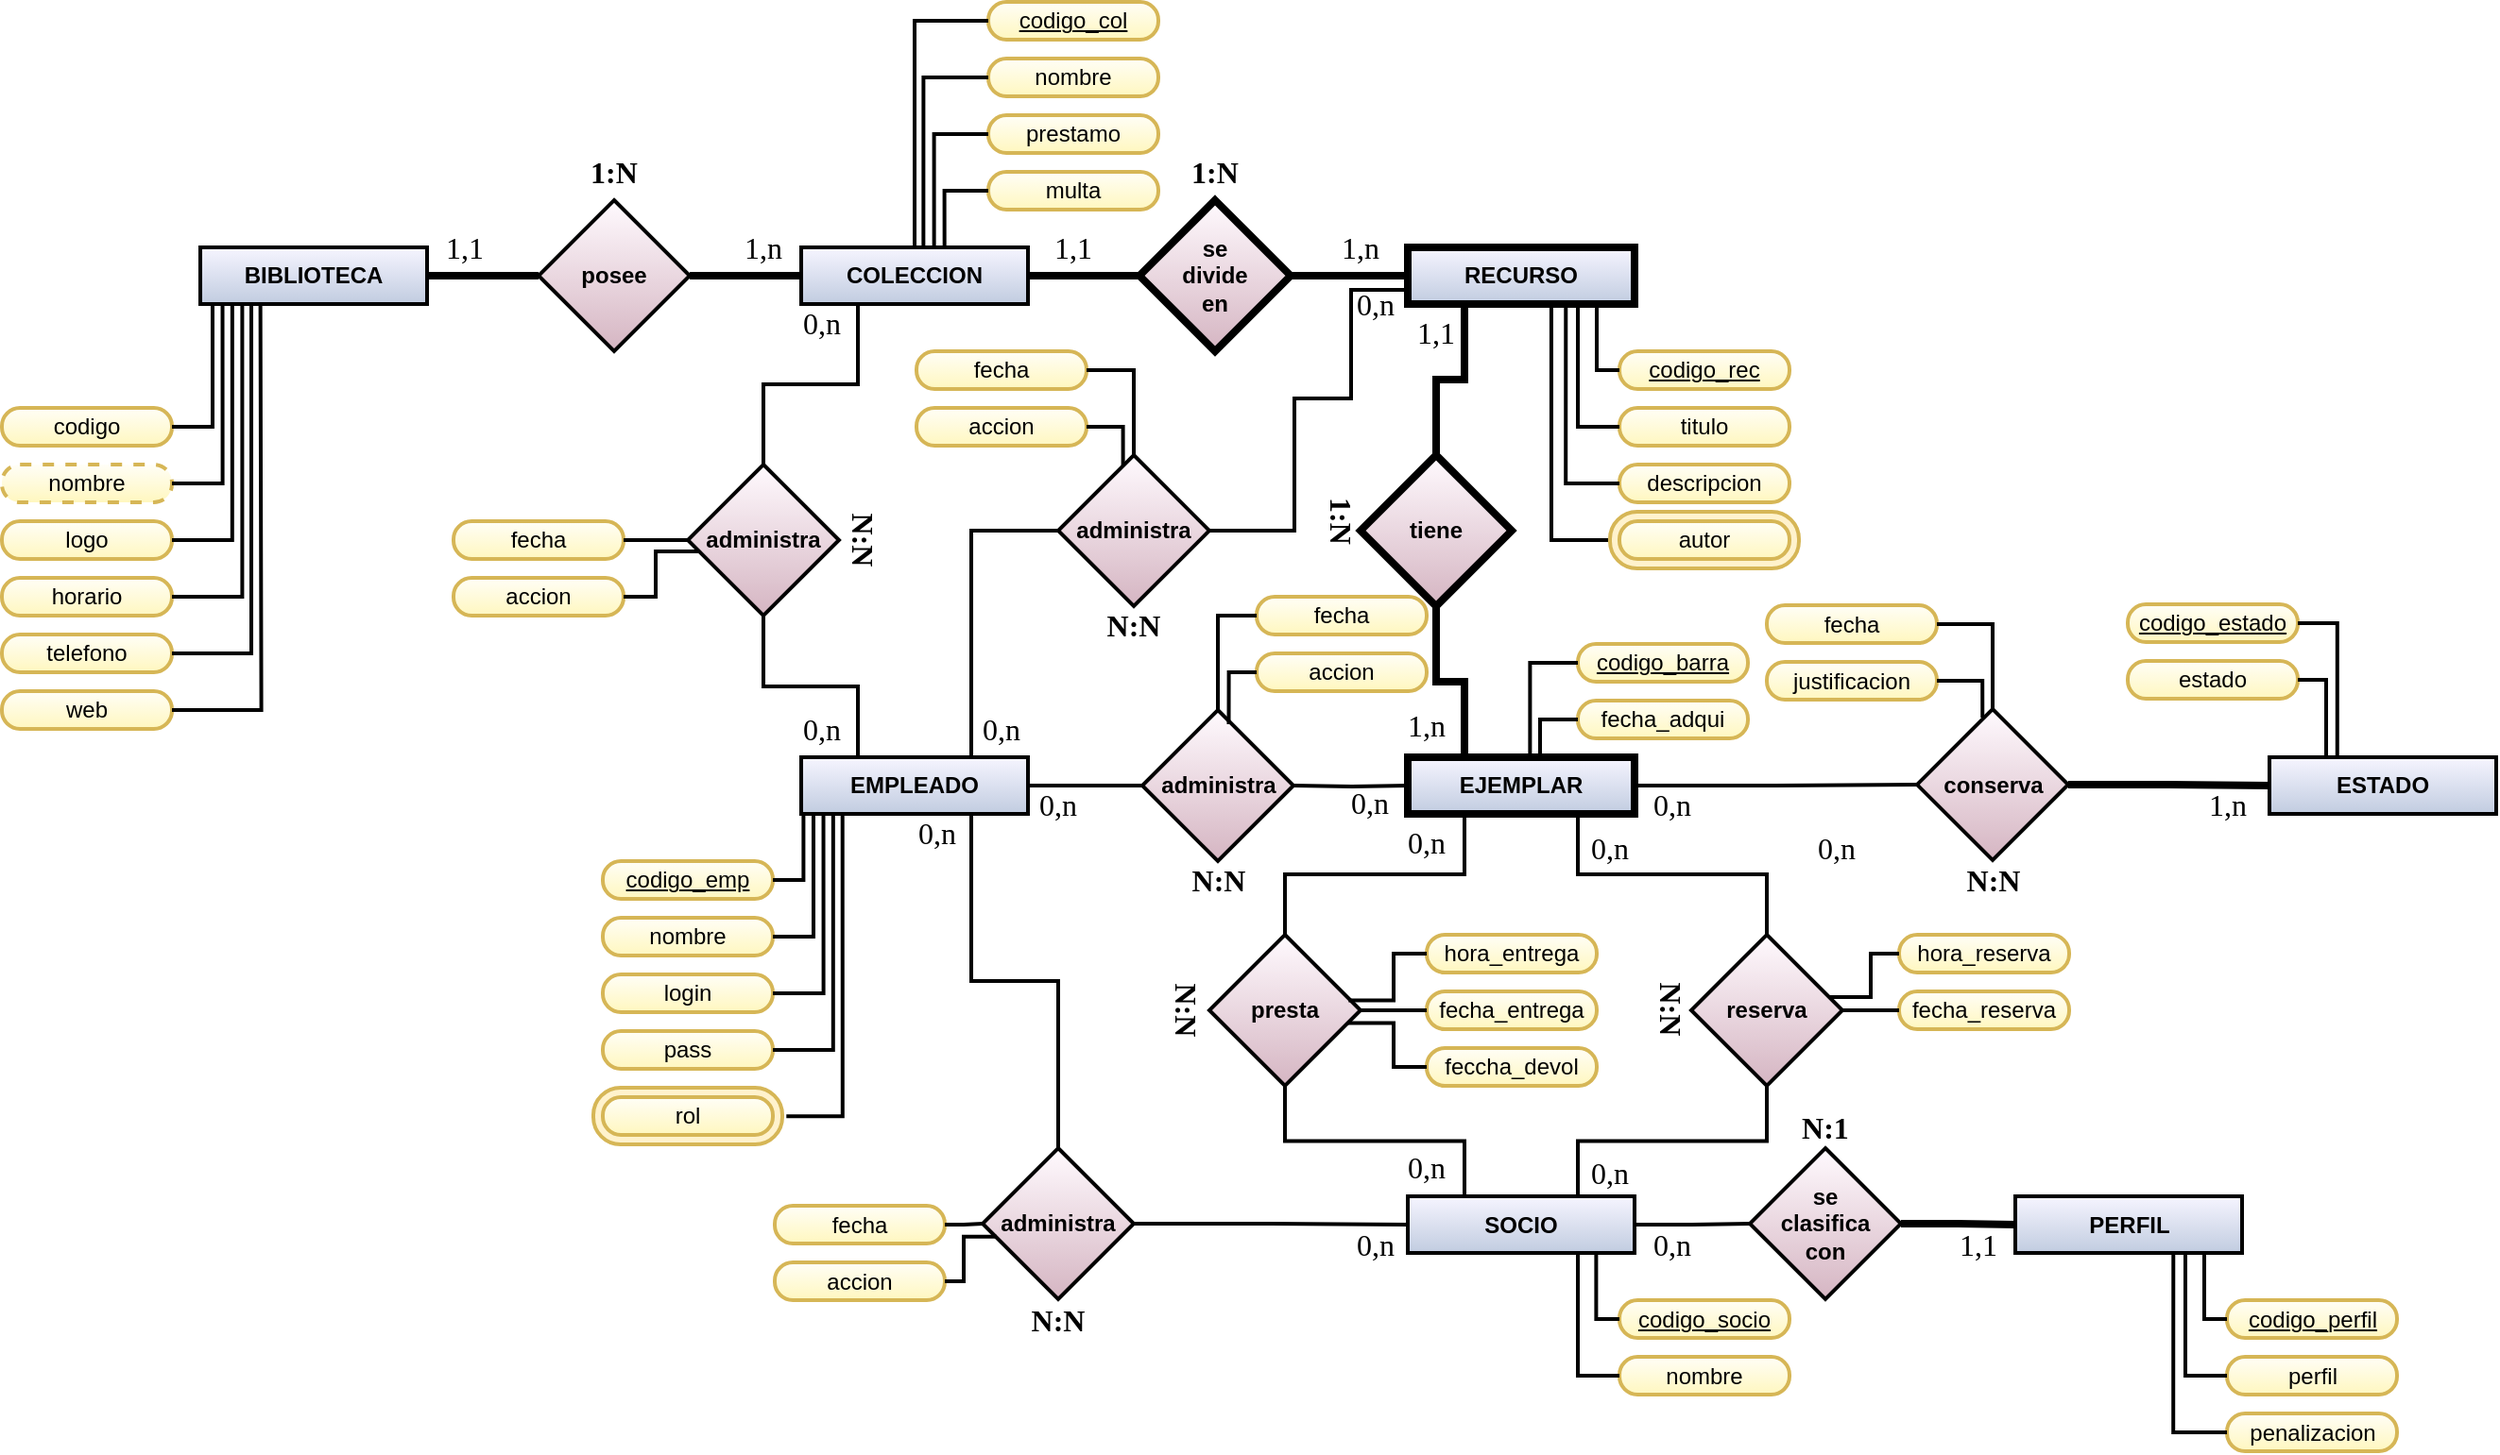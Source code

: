 <mxfile version="10.6.3" type="device"><diagram id="KUA2BTM1-ZRHKpAU4mXj" name="Page-1"><mxGraphModel dx="840" dy="1403" grid="1" gridSize="10" guides="1" tooltips="1" connect="1" arrows="1" fold="1" page="1" pageScale="1" pageWidth="1100" pageHeight="1000" math="0" shadow="0"><root><mxCell id="0"/><mxCell id="1" parent="0"/><mxCell id="0a9B94PjKraWJZhPr94j-12" value="BIBLIOTECA" style="rounded=0;whiteSpace=wrap;html=1;fillColor=#F6F5FF;strokeColor=#000000;strokeWidth=2;fontStyle=1;shadow=0;comic=0;gradientColor=#C1CCE0;" parent="1" vertex="1"><mxGeometry x="181" y="40" width="120" height="30" as="geometry"/></mxCell><mxCell id="0a9B94PjKraWJZhPr94j-15" value="codigo" style="rounded=1;whiteSpace=wrap;html=1;arcSize=48;fillColor=#FFFEF7;strokeColor=#d6b656;strokeWidth=2;glass=0;shadow=0;comic=0;gradientColor=#FFF7BF;" parent="1" vertex="1"><mxGeometry x="76" y="125" width="90" height="20" as="geometry"/></mxCell><mxCell id="0a9B94PjKraWJZhPr94j-16" value="nombre" style="rounded=1;whiteSpace=wrap;html=1;arcSize=48;fillColor=#FFFEF7;strokeColor=#d6b656;strokeWidth=2;glass=0;shadow=0;comic=0;gradientColor=#FFF7BF;dashed=1;" parent="1" vertex="1"><mxGeometry x="76" y="155" width="90" height="20" as="geometry"/></mxCell><mxCell id="0a9B94PjKraWJZhPr94j-17" value="logo" style="rounded=1;whiteSpace=wrap;html=1;arcSize=48;fillColor=#FFFEF7;strokeColor=#d6b656;strokeWidth=2;glass=0;shadow=0;comic=0;gradientColor=#FFF7BF;" parent="1" vertex="1"><mxGeometry x="76" y="185" width="90" height="20" as="geometry"/></mxCell><mxCell id="0a9B94PjKraWJZhPr94j-18" value="horario" style="rounded=1;whiteSpace=wrap;html=1;arcSize=48;fillColor=#FFFEF7;strokeColor=#d6b656;strokeWidth=2;glass=0;shadow=0;comic=0;gradientColor=#FFF7BF;" parent="1" vertex="1"><mxGeometry x="76" y="215" width="90" height="20" as="geometry"/></mxCell><mxCell id="0a9B94PjKraWJZhPr94j-19" value="telefono" style="rounded=1;whiteSpace=wrap;html=1;arcSize=48;fillColor=#FFFEF7;strokeColor=#d6b656;strokeWidth=2;glass=0;shadow=0;comic=0;gradientColor=#FFF7BF;" parent="1" vertex="1"><mxGeometry x="76" y="245" width="90" height="20" as="geometry"/></mxCell><mxCell id="0a9B94PjKraWJZhPr94j-20" value="web" style="rounded=1;whiteSpace=wrap;html=1;arcSize=48;fillColor=#FFFEF7;strokeColor=#d6b656;strokeWidth=2;glass=0;shadow=0;comic=0;gradientColor=#FFF7BF;" parent="1" vertex="1"><mxGeometry x="76" y="275" width="90" height="20" as="geometry"/></mxCell><mxCell id="0a9B94PjKraWJZhPr94j-29" value="" style="endArrow=none;html=1;exitX=1;exitY=0.5;exitDx=0;exitDy=0;edgeStyle=orthogonalEdgeStyle;rounded=0;strokeWidth=2;entryX=0.054;entryY=0.987;entryDx=0;entryDy=0;entryPerimeter=0;" parent="1" source="0a9B94PjKraWJZhPr94j-15" target="0a9B94PjKraWJZhPr94j-12" edge="1"><mxGeometry width="50" height="50" relative="1" as="geometry"><mxPoint x="176.048" y="114.857" as="sourcePoint"/><mxPoint x="192.238" y="80.095" as="targetPoint"/></mxGeometry></mxCell><mxCell id="0a9B94PjKraWJZhPr94j-30" value="" style="endArrow=none;html=1;exitX=1;exitY=0.5;exitDx=0;exitDy=0;edgeStyle=orthogonalEdgeStyle;rounded=0;strokeWidth=2;entryX=0.098;entryY=1.035;entryDx=0;entryDy=0;entryPerimeter=0;" parent="1" source="0a9B94PjKraWJZhPr94j-16" target="0a9B94PjKraWJZhPr94j-12" edge="1"><mxGeometry width="50" height="50" relative="1" as="geometry"><mxPoint x="176.048" y="144.857" as="sourcePoint"/><mxPoint x="197.476" y="79.619" as="targetPoint"/></mxGeometry></mxCell><mxCell id="0a9B94PjKraWJZhPr94j-31" value="" style="endArrow=none;html=1;exitX=1;exitY=0.5;exitDx=0;exitDy=0;edgeStyle=orthogonalEdgeStyle;rounded=0;strokeWidth=2;entryX=0.141;entryY=0.971;entryDx=0;entryDy=0;entryPerimeter=0;" parent="1" source="0a9B94PjKraWJZhPr94j-17" target="0a9B94PjKraWJZhPr94j-12" edge="1"><mxGeometry width="50" height="50" relative="1" as="geometry"><mxPoint x="176.048" y="174.857" as="sourcePoint"/><mxPoint x="221" y="100" as="targetPoint"/></mxGeometry></mxCell><mxCell id="0a9B94PjKraWJZhPr94j-32" value="" style="endArrow=none;html=1;exitX=1;exitY=0.5;exitDx=0;exitDy=0;edgeStyle=orthogonalEdgeStyle;rounded=0;strokeWidth=2;entryX=0.185;entryY=0.971;entryDx=0;entryDy=0;entryPerimeter=0;" parent="1" source="0a9B94PjKraWJZhPr94j-18" target="0a9B94PjKraWJZhPr94j-12" edge="1"><mxGeometry width="50" height="50" relative="1" as="geometry"><mxPoint x="176.048" y="204.857" as="sourcePoint"/><mxPoint x="207.952" y="79.143" as="targetPoint"/></mxGeometry></mxCell><mxCell id="0a9B94PjKraWJZhPr94j-33" value="" style="endArrow=none;html=1;exitX=1;exitY=0.5;exitDx=0;exitDy=0;edgeStyle=orthogonalEdgeStyle;rounded=0;strokeWidth=2;entryX=0.225;entryY=1.003;entryDx=0;entryDy=0;entryPerimeter=0;" parent="1" source="0a9B94PjKraWJZhPr94j-19" target="0a9B94PjKraWJZhPr94j-12" edge="1"><mxGeometry width="50" height="50" relative="1" as="geometry"><mxPoint x="176.048" y="234.857" as="sourcePoint"/><mxPoint x="213.19" y="79.143" as="targetPoint"/></mxGeometry></mxCell><mxCell id="0a9B94PjKraWJZhPr94j-34" value="" style="endArrow=none;html=1;edgeStyle=orthogonalEdgeStyle;rounded=0;strokeWidth=2;entryX=0.25;entryY=1;entryDx=0;entryDy=0;" parent="1" source="0a9B94PjKraWJZhPr94j-20" edge="1"><mxGeometry width="50" height="50" relative="1" as="geometry"><mxPoint x="168.048" y="284.857" as="sourcePoint"/><mxPoint x="212.81" y="70.095" as="targetPoint"/></mxGeometry></mxCell><mxCell id="0a9B94PjKraWJZhPr94j-44" value="nombre" style="rounded=1;whiteSpace=wrap;html=1;arcSize=48;fillColor=#FFFEF7;strokeColor=#d6b656;strokeWidth=2;glass=0;shadow=0;comic=0;gradientColor=#FFF7BF;" parent="1" vertex="1"><mxGeometry x="598" y="-60" width="90" height="20" as="geometry"/></mxCell><mxCell id="0a9B94PjKraWJZhPr94j-45" value="codigo_col" style="rounded=1;whiteSpace=wrap;html=1;arcSize=48;fillColor=#FFFEF7;strokeColor=#d6b656;strokeWidth=2;glass=0;shadow=0;comic=0;gradientColor=#FFF7BF;fontStyle=4" parent="1" vertex="1"><mxGeometry x="598" y="-90" width="90" height="20" as="geometry"/></mxCell><mxCell id="0a9B94PjKraWJZhPr94j-46" value="COLECCION" style="rounded=0;whiteSpace=wrap;html=1;fillColor=#F6F5FF;strokeColor=#000000;strokeWidth=2;fontStyle=1;shadow=0;comic=0;gradientColor=#C1CCE0;" parent="1" vertex="1"><mxGeometry x="499" y="40" width="120" height="30" as="geometry"/></mxCell><mxCell id="0a9B94PjKraWJZhPr94j-47" value="prestamo" style="rounded=1;whiteSpace=wrap;html=1;arcSize=48;fillColor=#FFFEF7;strokeColor=#d6b656;strokeWidth=2;glass=0;shadow=0;comic=0;gradientColor=#FFF7BF;" parent="1" vertex="1"><mxGeometry x="598" y="-30" width="90" height="20" as="geometry"/></mxCell><mxCell id="0a9B94PjKraWJZhPr94j-51" value="multa" style="rounded=1;whiteSpace=wrap;html=1;arcSize=48;fillColor=#FFFEF7;strokeColor=#d6b656;strokeWidth=2;glass=0;shadow=0;comic=0;gradientColor=#FFF7BF;" parent="1" vertex="1"><mxGeometry x="598" width="90" height="20" as="geometry"/></mxCell><mxCell id="0a9B94PjKraWJZhPr94j-53" value="posee&lt;br&gt;" style="rhombus;whiteSpace=wrap;html=1;rounded=0;shadow=0;glass=1;comic=0;strokeColor=#000000;strokeWidth=2;fillColor=#FFFAFE;gradientColor=#D5B5C2;fontStyle=1" parent="1" vertex="1"><mxGeometry x="360" y="15" width="80" height="80" as="geometry"/></mxCell><mxCell id="0a9B94PjKraWJZhPr94j-54" value="se&lt;br&gt;divide&lt;br&gt;en&lt;br&gt;" style="rhombus;whiteSpace=wrap;html=1;rounded=0;shadow=0;glass=1;comic=0;strokeColor=#000000;strokeWidth=4;fillColor=#FFFAFE;gradientColor=#D5B5C2;fontStyle=1" parent="1" vertex="1"><mxGeometry x="678" y="15" width="80" height="80" as="geometry"/></mxCell><mxCell id="0a9B94PjKraWJZhPr94j-55" value="titulo" style="rounded=1;whiteSpace=wrap;html=1;arcSize=48;fillColor=#FFFEF7;strokeColor=#d6b656;strokeWidth=2;glass=0;shadow=0;comic=0;gradientColor=#FFF7BF;" parent="1" vertex="1"><mxGeometry x="932" y="125" width="90" height="20" as="geometry"/></mxCell><mxCell id="0a9B94PjKraWJZhPr94j-56" value="codigo_rec" style="rounded=1;whiteSpace=wrap;html=1;arcSize=48;fillColor=#FFFEF7;strokeColor=#d6b656;strokeWidth=2;glass=0;shadow=0;comic=0;gradientColor=#FFF7BF;fontStyle=4" parent="1" vertex="1"><mxGeometry x="932" y="95" width="90" height="20" as="geometry"/></mxCell><mxCell id="0a9B94PjKraWJZhPr94j-57" value="RECURSO" style="rounded=0;whiteSpace=wrap;html=1;fillColor=#F6F5FF;strokeColor=#000000;strokeWidth=4;fontStyle=1;shadow=0;comic=0;gradientColor=#C1CCE0;" parent="1" vertex="1"><mxGeometry x="820" y="40" width="120" height="30" as="geometry"/></mxCell><mxCell id="0a9B94PjKraWJZhPr94j-58" value="descripcion" style="rounded=1;whiteSpace=wrap;html=1;arcSize=48;fillColor=#FFFEF7;strokeColor=#d6b656;strokeWidth=2;glass=0;shadow=0;comic=0;gradientColor=#FFF7BF;" parent="1" vertex="1"><mxGeometry x="932" y="155" width="90" height="20" as="geometry"/></mxCell><mxCell id="0a9B94PjKraWJZhPr94j-59" value="" style="endArrow=none;html=1;edgeStyle=orthogonalEdgeStyle;rounded=0;strokeWidth=2;entryX=0;entryY=0.5;entryDx=0;entryDy=0;" parent="1" target="0a9B94PjKraWJZhPr94j-56" edge="1"><mxGeometry width="50" height="50" relative="1" as="geometry"><mxPoint x="920" y="70.207" as="sourcePoint"/><mxPoint x="1211.69" y="-27.466" as="targetPoint"/><Array as="points"><mxPoint x="920" y="105.5"/></Array></mxGeometry></mxCell><mxCell id="0a9B94PjKraWJZhPr94j-60" value="" style="endArrow=none;html=1;edgeStyle=orthogonalEdgeStyle;rounded=0;strokeWidth=2;entryX=0;entryY=0.5;entryDx=0;entryDy=0;" parent="1" source="0a9B94PjKraWJZhPr94j-57" target="0a9B94PjKraWJZhPr94j-55" edge="1"><mxGeometry width="50" height="50" relative="1" as="geometry"><mxPoint x="910" y="69.5" as="sourcePoint"/><mxPoint x="942.034" y="115.293" as="targetPoint"/><Array as="points"><mxPoint x="910" y="135.5"/></Array></mxGeometry></mxCell><mxCell id="0a9B94PjKraWJZhPr94j-61" value="" style="endArrow=none;html=1;edgeStyle=orthogonalEdgeStyle;rounded=0;strokeWidth=2;entryX=0;entryY=0.5;entryDx=0;entryDy=0;exitX=0.697;exitY=1.023;exitDx=0;exitDy=0;exitPerimeter=0;" parent="1" source="0a9B94PjKraWJZhPr94j-57" target="0a9B94PjKraWJZhPr94j-58" edge="1"><mxGeometry width="50" height="50" relative="1" as="geometry"><mxPoint x="850" y="117.5" as="sourcePoint"/><mxPoint x="942.034" y="144.948" as="targetPoint"/><Array as="points"><mxPoint x="904" y="165.5"/></Array></mxGeometry></mxCell><mxCell id="0a9B94PjKraWJZhPr94j-63" value="" style="endArrow=none;html=1;edgeStyle=orthogonalEdgeStyle;rounded=0;strokeWidth=2;entryX=0;entryY=0.5;entryDx=0;entryDy=0;exitX=0.633;exitY=0.983;exitDx=0;exitDy=0;exitPerimeter=0;" parent="1" source="0a9B94PjKraWJZhPr94j-57" edge="1"><mxGeometry width="50" height="50" relative="1" as="geometry"><mxPoint x="913.6" y="80.7" as="sourcePoint"/><mxPoint x="932.103" y="195.034" as="targetPoint"/><Array as="points"><mxPoint x="896" y="195.5"/></Array></mxGeometry></mxCell><mxCell id="0a9B94PjKraWJZhPr94j-64" value="" style="rounded=1;whiteSpace=wrap;html=1;arcSize=48;fillColor=#fff2cc;strokeColor=#d6b656;strokeWidth=2;" parent="1" vertex="1"><mxGeometry x="927" y="180" width="100" height="30" as="geometry"/></mxCell><mxCell id="0a9B94PjKraWJZhPr94j-65" value="autor" style="rounded=1;whiteSpace=wrap;html=1;arcSize=48;fillColor=#FFFEF7;strokeColor=#d6b656;strokeWidth=2;shadow=0;comic=0;glass=0;gradientColor=#FFF7BF;" parent="1" vertex="1"><mxGeometry x="932" y="185" width="90" height="20" as="geometry"/></mxCell><mxCell id="0a9B94PjKraWJZhPr94j-66" value="conserva&lt;br&gt;" style="rhombus;whiteSpace=wrap;html=1;rounded=0;shadow=0;glass=1;comic=0;strokeColor=#000000;strokeWidth=2;fillColor=#FFFAFE;gradientColor=#D5B5C2;fontStyle=1" parent="1" vertex="1"><mxGeometry x="1089.5" y="284.5" width="80" height="80" as="geometry"/></mxCell><mxCell id="0a9B94PjKraWJZhPr94j-72" value="ESTADO" style="rounded=0;whiteSpace=wrap;html=1;fillColor=#F6F5FF;strokeColor=#000000;strokeWidth=2;fontStyle=1;shadow=0;comic=0;gradientColor=#C1CCE0;" parent="1" vertex="1"><mxGeometry x="1276" y="310" width="120" height="30" as="geometry"/></mxCell><mxCell id="0a9B94PjKraWJZhPr94j-73" value="estado" style="rounded=1;whiteSpace=wrap;html=1;arcSize=48;fillColor=#FFFEF7;strokeColor=#d6b656;strokeWidth=2;glass=0;shadow=0;comic=0;gradientColor=#FFF7BF;" parent="1" vertex="1"><mxGeometry x="1201" y="259" width="90" height="20" as="geometry"/></mxCell><mxCell id="0a9B94PjKraWJZhPr94j-74" value="codigo_estado" style="rounded=1;whiteSpace=wrap;html=1;arcSize=48;fillColor=#FFFEF7;strokeColor=#d6b656;strokeWidth=2;glass=0;shadow=0;comic=0;gradientColor=#FFF7BF;fontStyle=4" parent="1" vertex="1"><mxGeometry x="1201" y="229" width="90" height="20" as="geometry"/></mxCell><mxCell id="0a9B94PjKraWJZhPr94j-75" value="" style="endArrow=none;html=1;edgeStyle=orthogonalEdgeStyle;rounded=0;strokeWidth=2;entryX=0.25;entryY=0;entryDx=0;entryDy=0;exitX=1;exitY=0.5;exitDx=0;exitDy=0;" parent="1" source="0a9B94PjKraWJZhPr94j-73" target="0a9B94PjKraWJZhPr94j-72" edge="1"><mxGeometry width="50" height="50" relative="1" as="geometry"><mxPoint x="1346.034" y="349.207" as="sourcePoint"/><mxPoint x="1346.034" y="409.207" as="targetPoint"/></mxGeometry></mxCell><mxCell id="0a9B94PjKraWJZhPr94j-76" value="" style="endArrow=none;html=1;edgeStyle=orthogonalEdgeStyle;rounded=0;strokeWidth=2;entryX=0.299;entryY=-0.005;entryDx=0;entryDy=0;exitX=1;exitY=0.5;exitDx=0;exitDy=0;entryPerimeter=0;" parent="1" source="0a9B94PjKraWJZhPr94j-74" target="0a9B94PjKraWJZhPr94j-72" edge="1"><mxGeometry width="50" height="50" relative="1" as="geometry"><mxPoint x="1301.207" y="278.862" as="sourcePoint"/><mxPoint x="1315.69" y="318.862" as="targetPoint"/></mxGeometry></mxCell><mxCell id="0a9B94PjKraWJZhPr94j-77" value="fecha_adqui" style="rounded=1;whiteSpace=wrap;html=1;arcSize=48;fillColor=#FFFEF7;strokeColor=#d6b656;strokeWidth=2;glass=0;shadow=0;comic=0;gradientColor=#FFF7BF;" parent="1" vertex="1"><mxGeometry x="910" y="280" width="90" height="20" as="geometry"/></mxCell><mxCell id="0a9B94PjKraWJZhPr94j-78" value="codigo_barra" style="rounded=1;whiteSpace=wrap;html=1;arcSize=48;fillColor=#FFFEF7;strokeColor=#d6b656;strokeWidth=2;glass=0;shadow=0;comic=0;gradientColor=#FFF7BF;fontStyle=4" parent="1" vertex="1"><mxGeometry x="910" y="250" width="90" height="20" as="geometry"/></mxCell><mxCell id="0a9B94PjKraWJZhPr94j-79" value="EJEMPLAR" style="rounded=0;whiteSpace=wrap;html=1;fillColor=#F6F5FF;strokeColor=#000000;strokeWidth=4;fontStyle=1;shadow=0;comic=0;gradientColor=#C1CCE0;" parent="1" vertex="1"><mxGeometry x="820" y="310" width="120" height="30" as="geometry"/></mxCell><mxCell id="0a9B94PjKraWJZhPr94j-87" value="tiene&lt;br&gt;" style="rhombus;whiteSpace=wrap;html=1;rounded=0;shadow=0;glass=1;comic=0;strokeColor=#000000;strokeWidth=4;fillColor=#FFFAFE;gradientColor=#D5B5C2;fontStyle=1" parent="1" vertex="1"><mxGeometry x="795" y="150" width="80" height="80" as="geometry"/></mxCell><mxCell id="0a9B94PjKraWJZhPr94j-88" value="fecha" style="rounded=1;whiteSpace=wrap;html=1;arcSize=48;fillColor=#FFFEF7;strokeColor=#d6b656;strokeWidth=2;glass=0;shadow=0;comic=0;gradientColor=#FFF7BF;" parent="1" vertex="1"><mxGeometry x="1010" y="229.5" width="90" height="20" as="geometry"/></mxCell><mxCell id="0a9B94PjKraWJZhPr94j-89" value="justificacion" style="rounded=1;whiteSpace=wrap;html=1;arcSize=48;fillColor=#FFFEF7;strokeColor=#d6b656;strokeWidth=2;glass=0;shadow=0;comic=0;gradientColor=#FFF7BF;" parent="1" vertex="1"><mxGeometry x="1010" y="259.5" width="90" height="20" as="geometry"/></mxCell><mxCell id="0a9B94PjKraWJZhPr94j-91" value="" style="endArrow=none;html=1;edgeStyle=orthogonalEdgeStyle;rounded=0;strokeWidth=2;entryX=0.5;entryY=0;entryDx=0;entryDy=0;exitX=1;exitY=0.5;exitDx=0;exitDy=0;" parent="1" source="0a9B94PjKraWJZhPr94j-88" target="0a9B94PjKraWJZhPr94j-66" edge="1"><mxGeometry width="50" height="50" relative="1" as="geometry"><mxPoint x="944.172" y="289.707" as="sourcePoint"/><mxPoint x="959.345" y="329.707" as="targetPoint"/></mxGeometry></mxCell><mxCell id="0a9B94PjKraWJZhPr94j-92" value="" style="endArrow=none;html=1;edgeStyle=orthogonalEdgeStyle;rounded=0;strokeWidth=2;entryX=0.433;entryY=0.056;entryDx=0;entryDy=0;exitX=1;exitY=0.5;exitDx=0;exitDy=0;entryPerimeter=0;" parent="1" source="0a9B94PjKraWJZhPr94j-89" target="0a9B94PjKraWJZhPr94j-66" edge="1"><mxGeometry width="50" height="50" relative="1" as="geometry"><mxPoint x="934.172" y="279.707" as="sourcePoint"/><mxPoint x="949.345" y="319.707" as="targetPoint"/></mxGeometry></mxCell><mxCell id="0a9B94PjKraWJZhPr94j-93" value="nombre" style="rounded=1;whiteSpace=wrap;html=1;arcSize=48;fillColor=#FFFEF7;strokeColor=#d6b656;strokeWidth=2;glass=0;shadow=0;comic=0;gradientColor=#FFF7BF;" parent="1" vertex="1"><mxGeometry x="932" y="627.5" width="90" height="20" as="geometry"/></mxCell><mxCell id="0a9B94PjKraWJZhPr94j-94" value="codigo_socio" style="rounded=1;whiteSpace=wrap;html=1;arcSize=48;fillColor=#FFFEF7;strokeColor=#d6b656;strokeWidth=2;glass=0;shadow=0;comic=0;gradientColor=#FFF7BF;fontStyle=4" parent="1" vertex="1"><mxGeometry x="932" y="597.5" width="90" height="20" as="geometry"/></mxCell><mxCell id="0a9B94PjKraWJZhPr94j-95" value="SOCIO" style="rounded=0;whiteSpace=wrap;html=1;fillColor=#F6F5FF;strokeColor=#000000;strokeWidth=2;fontStyle=1;shadow=0;comic=0;gradientColor=#C1CCE0;" parent="1" vertex="1"><mxGeometry x="820" y="542.5" width="120" height="30" as="geometry"/></mxCell><mxCell id="0a9B94PjKraWJZhPr94j-96" value="" style="endArrow=none;html=1;edgeStyle=orthogonalEdgeStyle;rounded=0;strokeWidth=2;entryX=0;entryY=0.5;entryDx=0;entryDy=0;" parent="1" target="0a9B94PjKraWJZhPr94j-94" edge="1"><mxGeometry width="50" height="50" relative="1" as="geometry"><mxPoint x="919.69" y="573.052" as="sourcePoint"/><mxPoint x="1211.69" y="475.034" as="targetPoint"/><Array as="points"><mxPoint x="920" y="608"/></Array></mxGeometry></mxCell><mxCell id="0a9B94PjKraWJZhPr94j-97" value="" style="endArrow=none;html=1;edgeStyle=orthogonalEdgeStyle;rounded=0;strokeWidth=2;entryX=0;entryY=0.5;entryDx=0;entryDy=0;" parent="1" source="0a9B94PjKraWJZhPr94j-95" target="0a9B94PjKraWJZhPr94j-93" edge="1"><mxGeometry width="50" height="50" relative="1" as="geometry"><mxPoint x="910" y="572" as="sourcePoint"/><mxPoint x="942.034" y="617.793" as="targetPoint"/><Array as="points"><mxPoint x="910" y="638"/></Array></mxGeometry></mxCell><mxCell id="0a9B94PjKraWJZhPr94j-98" value="reserva&lt;br&gt;" style="rhombus;whiteSpace=wrap;html=1;rounded=0;shadow=0;glass=1;comic=0;strokeColor=#000000;strokeWidth=2;fillColor=#FFFAFE;gradientColor=#D5B5C2;fontStyle=1" parent="1" vertex="1"><mxGeometry x="970" y="404" width="80" height="80" as="geometry"/></mxCell><mxCell id="0a9B94PjKraWJZhPr94j-99" value="presta&lt;br&gt;" style="rhombus;whiteSpace=wrap;html=1;rounded=0;shadow=0;glass=1;comic=0;strokeColor=#000000;strokeWidth=2;fillColor=#FFFAFE;gradientColor=#D5B5C2;fontStyle=1" parent="1" vertex="1"><mxGeometry x="715" y="404" width="80" height="80" as="geometry"/></mxCell><mxCell id="0a9B94PjKraWJZhPr94j-100" value="fecha_entrega" style="rounded=1;whiteSpace=wrap;html=1;arcSize=48;fillColor=#FFFEF7;strokeColor=#d6b656;strokeWidth=2;glass=0;shadow=0;comic=0;gradientColor=#FFF7BF;" parent="1" vertex="1"><mxGeometry x="830" y="434" width="90" height="20" as="geometry"/></mxCell><mxCell id="0a9B94PjKraWJZhPr94j-101" value="hora_entrega" style="rounded=1;whiteSpace=wrap;html=1;arcSize=48;fillColor=#FFFEF7;strokeColor=#d6b656;strokeWidth=2;glass=0;shadow=0;comic=0;gradientColor=#FFF7BF;fontStyle=0" parent="1" vertex="1"><mxGeometry x="830" y="404" width="90" height="20" as="geometry"/></mxCell><mxCell id="0a9B94PjKraWJZhPr94j-102" value="feccha_devol" style="rounded=1;whiteSpace=wrap;html=1;arcSize=48;fillColor=#FFFEF7;strokeColor=#d6b656;strokeWidth=2;glass=0;shadow=0;comic=0;gradientColor=#FFF7BF;" parent="1" vertex="1"><mxGeometry x="830" y="464" width="90" height="20" as="geometry"/></mxCell><mxCell id="0a9B94PjKraWJZhPr94j-103" value="fecha_reserva" style="rounded=1;whiteSpace=wrap;html=1;arcSize=48;fillColor=#FFFEF7;strokeColor=#d6b656;strokeWidth=2;glass=0;shadow=0;comic=0;gradientColor=#FFF7BF;" parent="1" vertex="1"><mxGeometry x="1080" y="434" width="90" height="20" as="geometry"/></mxCell><mxCell id="0a9B94PjKraWJZhPr94j-104" value="hora_reserva" style="rounded=1;whiteSpace=wrap;html=1;arcSize=48;fillColor=#FFFEF7;strokeColor=#d6b656;strokeWidth=2;glass=0;shadow=0;comic=0;gradientColor=#FFF7BF;fontStyle=0" parent="1" vertex="1"><mxGeometry x="1080" y="404" width="90" height="20" as="geometry"/></mxCell><mxCell id="0a9B94PjKraWJZhPr94j-117" value="perfil" style="rounded=1;whiteSpace=wrap;html=1;arcSize=48;fillColor=#FFFEF7;strokeColor=#d6b656;strokeWidth=2;glass=0;shadow=0;comic=0;gradientColor=#FFF7BF;" parent="1" vertex="1"><mxGeometry x="1253.5" y="627.5" width="90" height="20" as="geometry"/></mxCell><mxCell id="0a9B94PjKraWJZhPr94j-118" value="codigo_perfil" style="rounded=1;whiteSpace=wrap;html=1;arcSize=48;fillColor=#FFFEF7;strokeColor=#d6b656;strokeWidth=2;glass=0;shadow=0;comic=0;gradientColor=#FFF7BF;fontStyle=4" parent="1" vertex="1"><mxGeometry x="1253.5" y="597.5" width="90" height="20" as="geometry"/></mxCell><mxCell id="0a9B94PjKraWJZhPr94j-119" value="PERFIL" style="rounded=0;whiteSpace=wrap;html=1;fillColor=#F6F5FF;strokeColor=#000000;strokeWidth=2;fontStyle=1;shadow=0;comic=0;gradientColor=#C1CCE0;" parent="1" vertex="1"><mxGeometry x="1141.5" y="542.5" width="120" height="30" as="geometry"/></mxCell><mxCell id="0a9B94PjKraWJZhPr94j-120" value="penalizacion" style="rounded=1;whiteSpace=wrap;html=1;arcSize=48;fillColor=#FFFEF7;strokeColor=#d6b656;strokeWidth=2;glass=0;shadow=0;comic=0;gradientColor=#FFF7BF;" parent="1" vertex="1"><mxGeometry x="1253.5" y="657.5" width="90" height="20" as="geometry"/></mxCell><mxCell id="0a9B94PjKraWJZhPr94j-121" value="" style="endArrow=none;html=1;edgeStyle=orthogonalEdgeStyle;rounded=0;strokeWidth=2;entryX=0;entryY=0.5;entryDx=0;entryDy=0;" parent="1" target="0a9B94PjKraWJZhPr94j-118" edge="1"><mxGeometry width="50" height="50" relative="1" as="geometry"><mxPoint x="1241.5" y="572.265" as="sourcePoint"/><mxPoint x="1533.19" y="475.034" as="targetPoint"/><Array as="points"><mxPoint x="1241.5" y="608"/></Array></mxGeometry></mxCell><mxCell id="0a9B94PjKraWJZhPr94j-122" value="" style="endArrow=none;html=1;edgeStyle=orthogonalEdgeStyle;rounded=0;strokeWidth=2;entryX=0;entryY=0.5;entryDx=0;entryDy=0;" parent="1" source="0a9B94PjKraWJZhPr94j-119" target="0a9B94PjKraWJZhPr94j-117" edge="1"><mxGeometry width="50" height="50" relative="1" as="geometry"><mxPoint x="1231.5" y="572" as="sourcePoint"/><mxPoint x="1263.534" y="617.793" as="targetPoint"/><Array as="points"><mxPoint x="1231.5" y="638"/></Array></mxGeometry></mxCell><mxCell id="0a9B94PjKraWJZhPr94j-123" value="" style="endArrow=none;html=1;edgeStyle=orthogonalEdgeStyle;rounded=0;strokeWidth=2;entryX=0;entryY=0.5;entryDx=0;entryDy=0;exitX=0.697;exitY=1.023;exitDx=0;exitDy=0;exitPerimeter=0;" parent="1" source="0a9B94PjKraWJZhPr94j-119" target="0a9B94PjKraWJZhPr94j-120" edge="1"><mxGeometry width="50" height="50" relative="1" as="geometry"><mxPoint x="1171.5" y="620" as="sourcePoint"/><mxPoint x="1263.534" y="647.448" as="targetPoint"/><Array as="points"><mxPoint x="1225.5" y="668"/></Array></mxGeometry></mxCell><mxCell id="0a9B94PjKraWJZhPr94j-137" value="se&lt;br&gt;clasifica&lt;br&gt;con&lt;br&gt;" style="rhombus;whiteSpace=wrap;html=1;rounded=0;shadow=0;glass=1;comic=0;strokeColor=#000000;strokeWidth=2;fillColor=#FFFAFE;gradientColor=#D5B5C2;fontStyle=1" parent="1" vertex="1"><mxGeometry x="1001" y="517" width="80" height="80" as="geometry"/></mxCell><mxCell id="0a9B94PjKraWJZhPr94j-138" value="EMPLEADO" style="rounded=0;whiteSpace=wrap;html=1;fillColor=#F6F5FF;strokeColor=#000000;strokeWidth=2;fontStyle=1;shadow=0;comic=0;gradientColor=#C1CCE0;" parent="1" vertex="1"><mxGeometry x="499" y="310" width="120" height="30" as="geometry"/></mxCell><mxCell id="0a9B94PjKraWJZhPr94j-139" value="codigo_emp" style="rounded=1;whiteSpace=wrap;html=1;arcSize=48;fillColor=#FFFEF7;strokeColor=#d6b656;strokeWidth=2;glass=0;shadow=0;comic=0;gradientColor=#FFF7BF;fontStyle=4" parent="1" vertex="1"><mxGeometry x="394" y="365" width="90" height="20" as="geometry"/></mxCell><mxCell id="0a9B94PjKraWJZhPr94j-140" value="nombre" style="rounded=1;whiteSpace=wrap;html=1;arcSize=48;fillColor=#FFFEF7;strokeColor=#d6b656;strokeWidth=2;glass=0;shadow=0;comic=0;gradientColor=#FFF7BF;" parent="1" vertex="1"><mxGeometry x="394" y="395" width="90" height="20" as="geometry"/></mxCell><mxCell id="0a9B94PjKraWJZhPr94j-141" value="login" style="rounded=1;whiteSpace=wrap;html=1;arcSize=48;fillColor=#FFFEF7;strokeColor=#d6b656;strokeWidth=2;glass=0;shadow=0;comic=0;gradientColor=#FFF7BF;" parent="1" vertex="1"><mxGeometry x="394" y="425" width="90" height="20" as="geometry"/></mxCell><mxCell id="0a9B94PjKraWJZhPr94j-142" value="pass" style="rounded=1;whiteSpace=wrap;html=1;arcSize=48;fillColor=#FFFEF7;strokeColor=#d6b656;strokeWidth=2;glass=0;shadow=0;comic=0;gradientColor=#FFF7BF;" parent="1" vertex="1"><mxGeometry x="394" y="455" width="90" height="20" as="geometry"/></mxCell><mxCell id="0a9B94PjKraWJZhPr94j-147" value="" style="rounded=1;whiteSpace=wrap;html=1;arcSize=48;fillColor=#fff2cc;strokeColor=#d6b656;strokeWidth=2;" parent="1" vertex="1"><mxGeometry x="389" y="485" width="100" height="30" as="geometry"/></mxCell><mxCell id="0a9B94PjKraWJZhPr94j-148" value="rol" style="rounded=1;whiteSpace=wrap;html=1;arcSize=48;fillColor=#FFFEF7;strokeColor=#d6b656;strokeWidth=2;shadow=0;comic=0;glass=0;gradientColor=#FFF7BF;" parent="1" vertex="1"><mxGeometry x="394" y="490" width="90" height="20" as="geometry"/></mxCell><mxCell id="0a9B94PjKraWJZhPr94j-152" value="" style="endArrow=none;html=1;exitX=1;exitY=0.5;exitDx=0;exitDy=0;edgeStyle=orthogonalEdgeStyle;rounded=0;strokeWidth=2;entryX=0.01;entryY=1.003;entryDx=0;entryDy=0;entryPerimeter=0;" parent="1" source="0a9B94PjKraWJZhPr94j-139" target="0a9B94PjKraWJZhPr94j-138" edge="1"><mxGeometry width="50" height="50" relative="1" as="geometry"><mxPoint x="418.81" y="320.095" as="sourcePoint"/><mxPoint x="508.81" y="334.857" as="targetPoint"/></mxGeometry></mxCell><mxCell id="0a9B94PjKraWJZhPr94j-153" value="" style="endArrow=none;html=1;exitX=1;exitY=0.5;exitDx=0;exitDy=0;edgeStyle=orthogonalEdgeStyle;rounded=0;strokeWidth=2;entryX=0.054;entryY=0.987;entryDx=0;entryDy=0;entryPerimeter=0;" parent="1" source="0a9B94PjKraWJZhPr94j-140" target="0a9B94PjKraWJZhPr94j-138" edge="1"><mxGeometry width="50" height="50" relative="1" as="geometry"><mxPoint x="494.048" y="384.857" as="sourcePoint"/><mxPoint x="510.238" y="350.095" as="targetPoint"/></mxGeometry></mxCell><mxCell id="0a9B94PjKraWJZhPr94j-154" value="" style="endArrow=none;html=1;exitX=1;exitY=0.5;exitDx=0;exitDy=0;edgeStyle=orthogonalEdgeStyle;rounded=0;strokeWidth=2;entryX=0.098;entryY=1.035;entryDx=0;entryDy=0;entryPerimeter=0;" parent="1" source="0a9B94PjKraWJZhPr94j-141" target="0a9B94PjKraWJZhPr94j-138" edge="1"><mxGeometry width="50" height="50" relative="1" as="geometry"><mxPoint x="494.048" y="414.857" as="sourcePoint"/><mxPoint x="515.476" y="349.619" as="targetPoint"/></mxGeometry></mxCell><mxCell id="0a9B94PjKraWJZhPr94j-155" value="" style="endArrow=none;html=1;exitX=1;exitY=0.5;exitDx=0;exitDy=0;edgeStyle=orthogonalEdgeStyle;rounded=0;strokeWidth=2;entryX=0.141;entryY=0.971;entryDx=0;entryDy=0;entryPerimeter=0;" parent="1" source="0a9B94PjKraWJZhPr94j-142" target="0a9B94PjKraWJZhPr94j-138" edge="1"><mxGeometry width="50" height="50" relative="1" as="geometry"><mxPoint x="494.048" y="444.857" as="sourcePoint"/><mxPoint x="539" y="370" as="targetPoint"/></mxGeometry></mxCell><mxCell id="0a9B94PjKraWJZhPr94j-164" value="" style="endArrow=none;html=1;exitX=1;exitY=0.5;exitDx=0;exitDy=0;edgeStyle=orthogonalEdgeStyle;rounded=0;strokeWidth=2;" parent="1" edge="1"><mxGeometry width="50" height="50" relative="1" as="geometry"><mxPoint x="491.143" y="500.143" as="sourcePoint"/><mxPoint x="520.857" y="340" as="targetPoint"/><Array as="points"><mxPoint x="491" y="501"/><mxPoint x="521" y="501"/></Array></mxGeometry></mxCell><mxCell id="E3mVJbCdZZyPhscOkoyh-1" value="" style="endArrow=none;html=1;strokeWidth=4;exitX=1;exitY=0.5;exitDx=0;exitDy=0;entryX=0;entryY=0.5;entryDx=0;entryDy=0;" parent="1" source="0a9B94PjKraWJZhPr94j-12" target="0a9B94PjKraWJZhPr94j-53" edge="1"><mxGeometry width="50" height="50" relative="1" as="geometry"><mxPoint x="330" y="170" as="sourcePoint"/><mxPoint x="380" y="120" as="targetPoint"/></mxGeometry></mxCell><mxCell id="E3mVJbCdZZyPhscOkoyh-2" value="" style="endArrow=none;html=1;strokeWidth=4;exitX=1;exitY=0.5;exitDx=0;exitDy=0;entryX=0;entryY=0.5;entryDx=0;entryDy=0;" parent="1" source="0a9B94PjKraWJZhPr94j-53" target="0a9B94PjKraWJZhPr94j-46" edge="1"><mxGeometry width="50" height="50" relative="1" as="geometry"><mxPoint x="439.069" y="94.345" as="sourcePoint"/><mxPoint x="497.69" y="94.345" as="targetPoint"/></mxGeometry></mxCell><mxCell id="E3mVJbCdZZyPhscOkoyh-3" value="" style="endArrow=none;html=1;strokeWidth=4;exitX=1;exitY=0.5;exitDx=0;exitDy=0;entryX=0;entryY=0.5;entryDx=0;entryDy=0;" parent="1" source="0a9B94PjKraWJZhPr94j-46" target="0a9B94PjKraWJZhPr94j-54" edge="1"><mxGeometry width="50" height="50" relative="1" as="geometry"><mxPoint x="321.069" y="75.345" as="sourcePoint"/><mxPoint x="379.69" y="75.345" as="targetPoint"/></mxGeometry></mxCell><mxCell id="E3mVJbCdZZyPhscOkoyh-4" value="" style="endArrow=none;html=1;strokeWidth=4;exitX=1;exitY=0.5;exitDx=0;exitDy=0;entryX=0;entryY=0.5;entryDx=0;entryDy=0;" parent="1" source="0a9B94PjKraWJZhPr94j-54" target="0a9B94PjKraWJZhPr94j-57" edge="1"><mxGeometry width="50" height="50" relative="1" as="geometry"><mxPoint x="629" y="65.345" as="sourcePoint"/><mxPoint x="688.31" y="65.345" as="targetPoint"/></mxGeometry></mxCell><mxCell id="E3mVJbCdZZyPhscOkoyh-6" value="" style="endArrow=none;html=1;edgeStyle=orthogonalEdgeStyle;rounded=0;strokeWidth=2;exitX=0.5;exitY=0;exitDx=0;exitDy=0;entryX=0;entryY=0.5;entryDx=0;entryDy=0;" parent="1" target="0a9B94PjKraWJZhPr94j-78" edge="1"><mxGeometry width="50" height="50" relative="1" as="geometry"><mxPoint x="884.69" y="309.828" as="sourcePoint"/><mxPoint x="900" y="230" as="targetPoint"/><Array as="points"><mxPoint x="885" y="260"/></Array></mxGeometry></mxCell><mxCell id="E3mVJbCdZZyPhscOkoyh-7" value="" style="endArrow=none;html=1;edgeStyle=orthogonalEdgeStyle;rounded=0;strokeWidth=2;entryX=0;entryY=0.5;entryDx=0;entryDy=0;" parent="1" target="0a9B94PjKraWJZhPr94j-77" edge="1"><mxGeometry width="50" height="50" relative="1" as="geometry"><mxPoint x="890" y="310" as="sourcePoint"/><mxPoint x="920.034" y="270.172" as="targetPoint"/><Array as="points"><mxPoint x="890" y="290"/></Array></mxGeometry></mxCell><mxCell id="E3mVJbCdZZyPhscOkoyh-8" value="administra" style="rhombus;whiteSpace=wrap;html=1;rounded=0;shadow=0;glass=1;comic=0;strokeColor=#000000;strokeWidth=2;fillColor=#FFFAFE;gradientColor=#D5B5C2;fontStyle=1" parent="1" vertex="1"><mxGeometry x="439" y="155" width="80" height="80" as="geometry"/></mxCell><mxCell id="E3mVJbCdZZyPhscOkoyh-9" value="administra" style="rhombus;whiteSpace=wrap;html=1;rounded=0;shadow=0;glass=1;comic=0;strokeColor=#000000;strokeWidth=2;fillColor=#FFFAFE;gradientColor=#D5B5C2;fontStyle=1" parent="1" vertex="1"><mxGeometry x="679.5" y="285" width="80" height="80" as="geometry"/></mxCell><mxCell id="E3mVJbCdZZyPhscOkoyh-10" value="administra" style="rhombus;whiteSpace=wrap;html=1;rounded=0;shadow=0;glass=1;comic=0;strokeColor=#000000;strokeWidth=2;fillColor=#FFFAFE;gradientColor=#D5B5C2;fontStyle=1" parent="1" vertex="1"><mxGeometry x="635" y="150" width="80" height="80" as="geometry"/></mxCell><mxCell id="E3mVJbCdZZyPhscOkoyh-11" value="administra" style="rhombus;whiteSpace=wrap;html=1;rounded=0;shadow=0;glass=1;comic=0;strokeColor=#000000;strokeWidth=2;fillColor=#FFFAFE;gradientColor=#D5B5C2;fontStyle=1" parent="1" vertex="1"><mxGeometry x="595" y="517" width="80" height="80" as="geometry"/></mxCell><mxCell id="E3mVJbCdZZyPhscOkoyh-12" value="" style="endArrow=none;html=1;strokeWidth=2;exitX=0.5;exitY=0;exitDx=0;exitDy=0;entryX=0.25;entryY=1;entryDx=0;entryDy=0;edgeStyle=orthogonalEdgeStyle;strokeColor=#000000;rounded=0;" parent="1" source="E3mVJbCdZZyPhscOkoyh-8" target="0a9B94PjKraWJZhPr94j-46" edge="1"><mxGeometry width="50" height="50" relative="1" as="geometry"><mxPoint x="311.069" y="65.345" as="sourcePoint"/><mxPoint x="369.69" y="65.345" as="targetPoint"/></mxGeometry></mxCell><mxCell id="E3mVJbCdZZyPhscOkoyh-13" value="" style="endArrow=none;html=1;strokeWidth=2;exitX=0.5;exitY=1;exitDx=0;exitDy=0;entryX=0.25;entryY=0;entryDx=0;entryDy=0;edgeStyle=orthogonalEdgeStyle;strokeColor=#000000;rounded=0;" parent="1" source="E3mVJbCdZZyPhscOkoyh-8" target="0a9B94PjKraWJZhPr94j-138" edge="1"><mxGeometry width="50" height="50" relative="1" as="geometry"><mxPoint x="489" y="175" as="sourcePoint"/><mxPoint x="539.345" y="79.828" as="targetPoint"/></mxGeometry></mxCell><mxCell id="E3mVJbCdZZyPhscOkoyh-14" value="" style="endArrow=none;html=1;strokeWidth=2;exitX=0.632;exitY=0.006;exitDx=0;exitDy=0;entryX=0;entryY=0.5;entryDx=0;entryDy=0;exitPerimeter=0;edgeStyle=orthogonalEdgeStyle;rounded=0;" parent="1" source="0a9B94PjKraWJZhPr94j-46" target="0a9B94PjKraWJZhPr94j-51" edge="1"><mxGeometry width="50" height="50" relative="1" as="geometry"><mxPoint x="499.69" y="-20.155" as="sourcePoint"/><mxPoint x="559" y="-20.155" as="targetPoint"/></mxGeometry></mxCell><mxCell id="E3mVJbCdZZyPhscOkoyh-16" value="" style="endArrow=none;html=1;strokeWidth=2;exitX=0.586;exitY=-0.017;exitDx=0;exitDy=0;entryX=0;entryY=0.5;entryDx=0;entryDy=0;exitPerimeter=0;edgeStyle=orthogonalEdgeStyle;rounded=0;" parent="1" source="0a9B94PjKraWJZhPr94j-46" target="0a9B94PjKraWJZhPr94j-47" edge="1"><mxGeometry width="50" height="50" relative="1" as="geometry"><mxPoint x="518.862" y="-14.828" as="sourcePoint"/><mxPoint x="542.31" y="-45.172" as="targetPoint"/></mxGeometry></mxCell><mxCell id="E3mVJbCdZZyPhscOkoyh-17" value="" style="endArrow=none;html=1;strokeWidth=2;exitX=0.539;exitY=-0.011;exitDx=0;exitDy=0;entryX=0;entryY=0.5;entryDx=0;entryDy=0;exitPerimeter=0;edgeStyle=orthogonalEdgeStyle;rounded=0;" parent="1" source="0a9B94PjKraWJZhPr94j-46" target="0a9B94PjKraWJZhPr94j-44" edge="1"><mxGeometry width="50" height="50" relative="1" as="geometry"><mxPoint x="579.333" y="49.333" as="sourcePoint"/><mxPoint x="608" y="-10" as="targetPoint"/></mxGeometry></mxCell><mxCell id="E3mVJbCdZZyPhscOkoyh-18" value="" style="endArrow=none;html=1;strokeWidth=2;exitX=0.5;exitY=0;exitDx=0;exitDy=0;entryX=0;entryY=0.5;entryDx=0;entryDy=0;edgeStyle=orthogonalEdgeStyle;rounded=0;" parent="1" source="0a9B94PjKraWJZhPr94j-46" target="0a9B94PjKraWJZhPr94j-45" edge="1"><mxGeometry width="50" height="50" relative="1" as="geometry"><mxPoint x="573.667" y="49.667" as="sourcePoint"/><mxPoint x="608" y="-40" as="targetPoint"/></mxGeometry></mxCell><mxCell id="E3mVJbCdZZyPhscOkoyh-19" value="" style="endArrow=none;html=1;strokeWidth=2;exitX=0.75;exitY=0;exitDx=0;exitDy=0;entryX=0;entryY=0.5;entryDx=0;entryDy=0;edgeStyle=orthogonalEdgeStyle;strokeColor=#000000;rounded=0;" parent="1" source="0a9B94PjKraWJZhPr94j-138" target="E3mVJbCdZZyPhscOkoyh-10" edge="1"><mxGeometry width="50" height="50" relative="1" as="geometry"><mxPoint x="489" y="165.345" as="sourcePoint"/><mxPoint x="539.345" y="79.828" as="targetPoint"/></mxGeometry></mxCell><mxCell id="E3mVJbCdZZyPhscOkoyh-20" value="" style="endArrow=none;html=1;strokeWidth=2;exitX=0;exitY=0.75;exitDx=0;exitDy=0;entryX=1;entryY=0.5;entryDx=0;entryDy=0;edgeStyle=orthogonalEdgeStyle;strokeColor=#000000;rounded=0;" parent="1" source="0a9B94PjKraWJZhPr94j-57" target="E3mVJbCdZZyPhscOkoyh-10" edge="1"><mxGeometry width="50" height="50" relative="1" as="geometry"><mxPoint x="599.345" y="319.828" as="sourcePoint"/><mxPoint x="644.862" y="199.828" as="targetPoint"/><Array as="points"><mxPoint x="790" y="62"/><mxPoint x="790" y="120"/><mxPoint x="760" y="120"/><mxPoint x="760" y="190"/></Array></mxGeometry></mxCell><mxCell id="E3mVJbCdZZyPhscOkoyh-21" value="" style="endArrow=none;html=1;strokeWidth=2;entryX=0;entryY=0.5;entryDx=0;entryDy=0;edgeStyle=orthogonalEdgeStyle;strokeColor=#000000;rounded=0;exitX=1;exitY=0.5;exitDx=0;exitDy=0;" parent="1" source="0a9B94PjKraWJZhPr94j-138" target="E3mVJbCdZZyPhscOkoyh-9" edge="1"><mxGeometry width="50" height="50" relative="1" as="geometry"><mxPoint x="620" y="330" as="sourcePoint"/><mxPoint x="644.862" y="199.828" as="targetPoint"/></mxGeometry></mxCell><mxCell id="E3mVJbCdZZyPhscOkoyh-22" value="" style="endArrow=none;html=1;strokeWidth=2;entryX=0;entryY=0.5;entryDx=0;entryDy=0;edgeStyle=orthogonalEdgeStyle;strokeColor=#000000;rounded=0;" parent="1" target="0a9B94PjKraWJZhPr94j-79" edge="1"><mxGeometry width="50" height="50" relative="1" as="geometry"><mxPoint x="760" y="325" as="sourcePoint"/><mxPoint x="689.69" y="335" as="targetPoint"/></mxGeometry></mxCell><mxCell id="E3mVJbCdZZyPhscOkoyh-23" value="" style="endArrow=none;html=1;strokeWidth=4;entryX=0.25;entryY=1;entryDx=0;entryDy=0;edgeStyle=orthogonalEdgeStyle;strokeColor=#000000;rounded=0;" parent="1" source="0a9B94PjKraWJZhPr94j-87" target="0a9B94PjKraWJZhPr94j-57" edge="1"><mxGeometry width="50" height="50" relative="1" as="geometry"><mxPoint x="599.345" y="319.828" as="sourcePoint"/><mxPoint x="644.862" y="199.828" as="targetPoint"/></mxGeometry></mxCell><mxCell id="E3mVJbCdZZyPhscOkoyh-24" value="" style="endArrow=none;html=1;strokeWidth=4;entryX=0.25;entryY=0;entryDx=0;entryDy=0;edgeStyle=orthogonalEdgeStyle;strokeColor=#000000;rounded=0;exitX=0.5;exitY=1;exitDx=0;exitDy=0;" parent="1" source="0a9B94PjKraWJZhPr94j-87" target="0a9B94PjKraWJZhPr94j-79" edge="1"><mxGeometry width="50" height="50" relative="1" as="geometry"><mxPoint x="844.862" y="160.138" as="sourcePoint"/><mxPoint x="860.034" y="79.828" as="targetPoint"/></mxGeometry></mxCell><mxCell id="E3mVJbCdZZyPhscOkoyh-25" value="" style="endArrow=none;html=1;strokeWidth=2;entryX=0;entryY=0.5;entryDx=0;entryDy=0;edgeStyle=orthogonalEdgeStyle;strokeColor=#000000;rounded=0;exitX=1;exitY=0.5;exitDx=0;exitDy=0;" parent="1" source="0a9B94PjKraWJZhPr94j-79" target="0a9B94PjKraWJZhPr94j-66" edge="1"><mxGeometry width="50" height="50" relative="1" as="geometry"><mxPoint x="980" y="350" as="sourcePoint"/><mxPoint x="829.69" y="335" as="targetPoint"/></mxGeometry></mxCell><mxCell id="E3mVJbCdZZyPhscOkoyh-26" value="" style="endArrow=none;html=1;strokeWidth=4;entryX=0;entryY=0.5;entryDx=0;entryDy=0;edgeStyle=orthogonalEdgeStyle;strokeColor=#000000;rounded=0;exitX=1;exitY=0.5;exitDx=0;exitDy=0;" parent="1" source="0a9B94PjKraWJZhPr94j-66" target="0a9B94PjKraWJZhPr94j-72" edge="1"><mxGeometry width="50" height="50" relative="1" as="geometry"><mxPoint x="949.69" y="335" as="sourcePoint"/><mxPoint x="1099.345" y="334.31" as="targetPoint"/></mxGeometry></mxCell><mxCell id="E3mVJbCdZZyPhscOkoyh-27" value="" style="endArrow=none;html=1;strokeWidth=2;exitX=0.75;exitY=1;exitDx=0;exitDy=0;entryX=0.5;entryY=0;entryDx=0;entryDy=0;edgeStyle=orthogonalEdgeStyle;strokeColor=#000000;rounded=0;" parent="1" source="0a9B94PjKraWJZhPr94j-138" target="E3mVJbCdZZyPhscOkoyh-11" edge="1"><mxGeometry width="50" height="50" relative="1" as="geometry"><mxPoint x="489" y="245.345" as="sourcePoint"/><mxPoint x="539.345" y="319.828" as="targetPoint"/></mxGeometry></mxCell><mxCell id="E3mVJbCdZZyPhscOkoyh-29" value="" style="endArrow=none;html=1;strokeWidth=2;entryX=0;entryY=0.5;entryDx=0;entryDy=0;edgeStyle=orthogonalEdgeStyle;strokeColor=#000000;rounded=0;exitX=1;exitY=0.5;exitDx=0;exitDy=0;" parent="1" source="E3mVJbCdZZyPhscOkoyh-11" target="0a9B94PjKraWJZhPr94j-95" edge="1"><mxGeometry width="50" height="50" relative="1" as="geometry"><mxPoint x="770" y="335" as="sourcePoint"/><mxPoint x="829.69" y="335" as="targetPoint"/></mxGeometry></mxCell><mxCell id="E3mVJbCdZZyPhscOkoyh-30" value="" style="endArrow=none;html=1;strokeWidth=2;exitX=0.25;exitY=1;exitDx=0;exitDy=0;edgeStyle=orthogonalEdgeStyle;strokeColor=#000000;rounded=0;" parent="1" source="0a9B94PjKraWJZhPr94j-79" target="0a9B94PjKraWJZhPr94j-99" edge="1"><mxGeometry width="50" height="50" relative="1" as="geometry"><mxPoint x="599.345" y="350.172" as="sourcePoint"/><mxPoint x="644.862" y="526.724" as="targetPoint"/></mxGeometry></mxCell><mxCell id="E3mVJbCdZZyPhscOkoyh-31" value="" style="endArrow=none;html=1;strokeWidth=2;exitX=0.25;exitY=0;exitDx=0;exitDy=0;edgeStyle=orthogonalEdgeStyle;strokeColor=#000000;rounded=0;entryX=0.5;entryY=1;entryDx=0;entryDy=0;" parent="1" source="0a9B94PjKraWJZhPr94j-95" target="0a9B94PjKraWJZhPr94j-99" edge="1"><mxGeometry width="50" height="50" relative="1" as="geometry"><mxPoint x="860.034" y="350.172" as="sourcePoint"/><mxPoint x="764.862" y="414.138" as="targetPoint"/></mxGeometry></mxCell><mxCell id="E3mVJbCdZZyPhscOkoyh-32" value="" style="endArrow=none;html=1;strokeWidth=2;exitX=0.5;exitY=0;exitDx=0;exitDy=0;edgeStyle=orthogonalEdgeStyle;strokeColor=#000000;rounded=0;entryX=0.75;entryY=1;entryDx=0;entryDy=0;" parent="1" source="0a9B94PjKraWJZhPr94j-98" target="0a9B94PjKraWJZhPr94j-79" edge="1"><mxGeometry width="50" height="50" relative="1" as="geometry"><mxPoint x="860.034" y="552.241" as="sourcePoint"/><mxPoint x="764.862" y="494.31" as="targetPoint"/></mxGeometry></mxCell><mxCell id="E3mVJbCdZZyPhscOkoyh-33" value="" style="endArrow=none;html=1;strokeWidth=2;edgeStyle=orthogonalEdgeStyle;strokeColor=#000000;rounded=0;entryX=0.75;entryY=0;entryDx=0;entryDy=0;exitX=0.5;exitY=1;exitDx=0;exitDy=0;" parent="1" source="0a9B94PjKraWJZhPr94j-98" target="0a9B94PjKraWJZhPr94j-95" edge="1"><mxGeometry width="50" height="50" relative="1" as="geometry"><mxPoint x="1020.034" y="414.31" as="sourcePoint"/><mxPoint x="920.034" y="350.172" as="targetPoint"/></mxGeometry></mxCell><mxCell id="E3mVJbCdZZyPhscOkoyh-34" value="" style="endArrow=none;html=1;strokeWidth=2;entryX=0;entryY=0.5;entryDx=0;entryDy=0;edgeStyle=orthogonalEdgeStyle;strokeColor=#000000;rounded=0;exitX=0.913;exitY=0.413;exitDx=0;exitDy=0;exitPerimeter=0;" parent="1" source="0a9B94PjKraWJZhPr94j-98" target="0a9B94PjKraWJZhPr94j-104" edge="1"><mxGeometry width="50" height="50" relative="1" as="geometry"><mxPoint x="950.143" y="335" as="sourcePoint"/><mxPoint x="1099.286" y="334.429" as="targetPoint"/></mxGeometry></mxCell><mxCell id="E3mVJbCdZZyPhscOkoyh-35" value="" style="endArrow=none;html=1;strokeWidth=2;entryX=0;entryY=0.5;entryDx=0;entryDy=0;edgeStyle=orthogonalEdgeStyle;strokeColor=#000000;rounded=0;exitX=1;exitY=0.5;exitDx=0;exitDy=0;" parent="1" source="0a9B94PjKraWJZhPr94j-98" target="0a9B94PjKraWJZhPr94j-103" edge="1"><mxGeometry width="50" height="50" relative="1" as="geometry"><mxPoint x="1053" y="447" as="sourcePoint"/><mxPoint x="1090.143" y="424.143" as="targetPoint"/></mxGeometry></mxCell><mxCell id="E3mVJbCdZZyPhscOkoyh-37" value="" style="endArrow=none;html=1;strokeWidth=2;entryX=0;entryY=0.5;entryDx=0;entryDy=0;edgeStyle=orthogonalEdgeStyle;strokeColor=#000000;rounded=0;exitX=1;exitY=0.5;exitDx=0;exitDy=0;" parent="1" source="0a9B94PjKraWJZhPr94j-99" target="0a9B94PjKraWJZhPr94j-100" edge="1"><mxGeometry width="50" height="50" relative="1" as="geometry"><mxPoint x="794.857" y="424.857" as="sourcePoint"/><mxPoint x="825.143" y="424.857" as="targetPoint"/></mxGeometry></mxCell><mxCell id="E3mVJbCdZZyPhscOkoyh-38" value="" style="endArrow=none;html=1;strokeWidth=2;entryX=0;entryY=0.5;entryDx=0;entryDy=0;edgeStyle=orthogonalEdgeStyle;strokeColor=#000000;rounded=0;exitX=0.921;exitY=0.434;exitDx=0;exitDy=0;exitPerimeter=0;" parent="1" source="0a9B94PjKraWJZhPr94j-99" target="0a9B94PjKraWJZhPr94j-101" edge="1"><mxGeometry width="50" height="50" relative="1" as="geometry"><mxPoint x="805" y="453.857" as="sourcePoint"/><mxPoint x="839.857" y="453.857" as="targetPoint"/></mxGeometry></mxCell><mxCell id="E3mVJbCdZZyPhscOkoyh-39" value="" style="endArrow=none;html=1;strokeWidth=2;entryX=0;entryY=0.5;entryDx=0;entryDy=0;edgeStyle=orthogonalEdgeStyle;strokeColor=#000000;rounded=0;exitX=0.914;exitY=0.584;exitDx=0;exitDy=0;exitPerimeter=0;" parent="1" source="0a9B94PjKraWJZhPr94j-99" target="0a9B94PjKraWJZhPr94j-102" edge="1"><mxGeometry width="50" height="50" relative="1" as="geometry"><mxPoint x="798.714" y="448.714" as="sourcePoint"/><mxPoint x="839.857" y="424.143" as="targetPoint"/></mxGeometry></mxCell><mxCell id="E3mVJbCdZZyPhscOkoyh-40" value="accion" style="rounded=1;whiteSpace=wrap;html=1;arcSize=48;fillColor=#FFFEF7;strokeColor=#d6b656;strokeWidth=2;glass=0;shadow=0;comic=0;gradientColor=#FFF7BF;" parent="1" vertex="1"><mxGeometry x="485" y="577.5" width="90" height="20" as="geometry"/></mxCell><mxCell id="E3mVJbCdZZyPhscOkoyh-41" value="fecha" style="rounded=1;whiteSpace=wrap;html=1;arcSize=48;fillColor=#FFFEF7;strokeColor=#d6b656;strokeWidth=2;glass=0;shadow=0;comic=0;gradientColor=#FFF7BF;fontStyle=0" parent="1" vertex="1"><mxGeometry x="485" y="547.5" width="90" height="20" as="geometry"/></mxCell><mxCell id="E3mVJbCdZZyPhscOkoyh-42" value="" style="endArrow=none;html=1;strokeWidth=2;entryX=0;entryY=0.5;entryDx=0;entryDy=0;edgeStyle=orthogonalEdgeStyle;strokeColor=#000000;rounded=0;exitX=1;exitY=0.5;exitDx=0;exitDy=0;" parent="1" source="E3mVJbCdZZyPhscOkoyh-41" target="E3mVJbCdZZyPhscOkoyh-11" edge="1"><mxGeometry width="50" height="50" relative="1" as="geometry"><mxPoint x="563" y="499.857" as="sourcePoint"/><mxPoint x="597.857" y="499.857" as="targetPoint"/></mxGeometry></mxCell><mxCell id="E3mVJbCdZZyPhscOkoyh-43" value="" style="endArrow=none;html=1;strokeWidth=2;entryX=0.093;entryY=0.586;entryDx=0;entryDy=0;edgeStyle=orthogonalEdgeStyle;strokeColor=#000000;rounded=0;exitX=1;exitY=0.5;exitDx=0;exitDy=0;entryPerimeter=0;" parent="1" source="E3mVJbCdZZyPhscOkoyh-40" target="E3mVJbCdZZyPhscOkoyh-11" edge="1"><mxGeometry width="50" height="50" relative="1" as="geometry"><mxPoint x="585" y="567.571" as="sourcePoint"/><mxPoint x="605" y="567" as="targetPoint"/></mxGeometry></mxCell><mxCell id="E3mVJbCdZZyPhscOkoyh-44" value="accion" style="rounded=1;whiteSpace=wrap;html=1;arcSize=48;fillColor=#FFFEF7;strokeColor=#d6b656;strokeWidth=2;glass=0;shadow=0;comic=0;gradientColor=#FFF7BF;" parent="1" vertex="1"><mxGeometry x="315" y="215" width="90" height="20" as="geometry"/></mxCell><mxCell id="E3mVJbCdZZyPhscOkoyh-45" value="fecha" style="rounded=1;whiteSpace=wrap;html=1;arcSize=48;fillColor=#FFFEF7;strokeColor=#d6b656;strokeWidth=2;glass=0;shadow=0;comic=0;gradientColor=#FFF7BF;fontStyle=0" parent="1" vertex="1"><mxGeometry x="315" y="185" width="90" height="20" as="geometry"/></mxCell><mxCell id="E3mVJbCdZZyPhscOkoyh-46" value="" style="endArrow=none;html=1;strokeWidth=2;entryX=0;entryY=0.5;entryDx=0;entryDy=0;edgeStyle=orthogonalEdgeStyle;strokeColor=#000000;rounded=0;exitX=1;exitY=0.5;exitDx=0;exitDy=0;" parent="1" source="E3mVJbCdZZyPhscOkoyh-45" target="E3mVJbCdZZyPhscOkoyh-8" edge="1"><mxGeometry width="50" height="50" relative="1" as="geometry"><mxPoint x="379.5" y="274.5" as="sourcePoint"/><mxPoint x="440.071" y="274.5" as="targetPoint"/></mxGeometry></mxCell><mxCell id="E3mVJbCdZZyPhscOkoyh-47" value="" style="endArrow=none;html=1;strokeWidth=2;edgeStyle=orthogonalEdgeStyle;strokeColor=#000000;rounded=0;exitX=1;exitY=0.5;exitDx=0;exitDy=0;entryX=0.071;entryY=0.575;entryDx=0;entryDy=0;entryPerimeter=0;" parent="1" source="E3mVJbCdZZyPhscOkoyh-44" target="E3mVJbCdZZyPhscOkoyh-8" edge="1"><mxGeometry width="50" height="50" relative="1" as="geometry"><mxPoint x="415.286" y="205.286" as="sourcePoint"/><mxPoint x="460" y="260" as="targetPoint"/></mxGeometry></mxCell><mxCell id="E3mVJbCdZZyPhscOkoyh-48" value="accion" style="rounded=1;whiteSpace=wrap;html=1;arcSize=48;fillColor=#FFFEF7;strokeColor=#d6b656;strokeWidth=2;glass=0;shadow=0;comic=0;gradientColor=#FFF7BF;" parent="1" vertex="1"><mxGeometry x="560" y="125" width="90" height="20" as="geometry"/></mxCell><mxCell id="E3mVJbCdZZyPhscOkoyh-49" value="fecha" style="rounded=1;whiteSpace=wrap;html=1;arcSize=48;fillColor=#FFFEF7;strokeColor=#d6b656;strokeWidth=2;glass=0;shadow=0;comic=0;gradientColor=#FFF7BF;fontStyle=0" parent="1" vertex="1"><mxGeometry x="560" y="95" width="90" height="20" as="geometry"/></mxCell><mxCell id="E3mVJbCdZZyPhscOkoyh-50" value="" style="endArrow=none;html=1;strokeWidth=2;entryX=0.5;entryY=0;entryDx=0;entryDy=0;edgeStyle=orthogonalEdgeStyle;strokeColor=#000000;rounded=0;exitX=1;exitY=0.5;exitDx=0;exitDy=0;" parent="1" source="E3mVJbCdZZyPhscOkoyh-49" target="E3mVJbCdZZyPhscOkoyh-10" edge="1"><mxGeometry width="50" height="50" relative="1" as="geometry"><mxPoint x="415.286" y="205.286" as="sourcePoint"/><mxPoint x="449" y="205.286" as="targetPoint"/></mxGeometry></mxCell><mxCell id="E3mVJbCdZZyPhscOkoyh-51" value="" style="endArrow=none;html=1;strokeWidth=2;entryX=0.429;entryY=0.073;entryDx=0;entryDy=0;edgeStyle=orthogonalEdgeStyle;strokeColor=#000000;rounded=0;exitX=1;exitY=0.5;exitDx=0;exitDy=0;entryPerimeter=0;" parent="1" source="E3mVJbCdZZyPhscOkoyh-48" target="E3mVJbCdZZyPhscOkoyh-10" edge="1"><mxGeometry width="50" height="50" relative="1" as="geometry"><mxPoint x="659.857" y="115" as="sourcePoint"/><mxPoint x="685" y="160.143" as="targetPoint"/></mxGeometry></mxCell><mxCell id="E3mVJbCdZZyPhscOkoyh-52" value="accion" style="rounded=1;whiteSpace=wrap;html=1;arcSize=48;fillColor=#FFFEF7;strokeColor=#d6b656;strokeWidth=2;glass=0;shadow=0;comic=0;gradientColor=#FFF7BF;" parent="1" vertex="1"><mxGeometry x="740" y="255" width="90" height="20" as="geometry"/></mxCell><mxCell id="E3mVJbCdZZyPhscOkoyh-53" value="fecha" style="rounded=1;whiteSpace=wrap;html=1;arcSize=48;fillColor=#FFFEF7;strokeColor=#d6b656;strokeWidth=2;glass=0;shadow=0;comic=0;gradientColor=#FFF7BF;fontStyle=0" parent="1" vertex="1"><mxGeometry x="740" y="225" width="90" height="20" as="geometry"/></mxCell><mxCell id="E3mVJbCdZZyPhscOkoyh-54" value="" style="endArrow=none;html=1;strokeWidth=2;entryX=0.5;entryY=0;entryDx=0;entryDy=0;edgeStyle=orthogonalEdgeStyle;strokeColor=#000000;rounded=0;exitX=0;exitY=0.5;exitDx=0;exitDy=0;" parent="1" source="E3mVJbCdZZyPhscOkoyh-53" target="E3mVJbCdZZyPhscOkoyh-9" edge="1"><mxGeometry width="50" height="50" relative="1" as="geometry"><mxPoint x="659.857" y="145.286" as="sourcePoint"/><mxPoint x="679.286" y="165.857" as="targetPoint"/></mxGeometry></mxCell><mxCell id="E3mVJbCdZZyPhscOkoyh-55" value="" style="endArrow=none;html=1;strokeWidth=2;edgeStyle=orthogonalEdgeStyle;strokeColor=#000000;rounded=0;exitX=0;exitY=0.5;exitDx=0;exitDy=0;entryX=0.572;entryY=0.093;entryDx=0;entryDy=0;entryPerimeter=0;" parent="1" source="E3mVJbCdZZyPhscOkoyh-52" target="E3mVJbCdZZyPhscOkoyh-9" edge="1"><mxGeometry width="50" height="50" relative="1" as="geometry"><mxPoint x="750.143" y="245.286" as="sourcePoint"/><mxPoint x="730" y="290" as="targetPoint"/></mxGeometry></mxCell><mxCell id="E3mVJbCdZZyPhscOkoyh-56" value="" style="endArrow=none;html=1;strokeWidth=2;entryX=0;entryY=0.5;entryDx=0;entryDy=0;edgeStyle=orthogonalEdgeStyle;strokeColor=#000000;rounded=0;exitX=1;exitY=0.5;exitDx=0;exitDy=0;" parent="1" source="0a9B94PjKraWJZhPr94j-95" target="0a9B94PjKraWJZhPr94j-137" edge="1"><mxGeometry width="50" height="50" relative="1" as="geometry"><mxPoint x="685.048" y="566.857" as="sourcePoint"/><mxPoint x="829.81" y="567.333" as="targetPoint"/></mxGeometry></mxCell><mxCell id="E3mVJbCdZZyPhscOkoyh-57" value="" style="endArrow=none;html=1;strokeWidth=4;entryX=0;entryY=0.5;entryDx=0;entryDy=0;edgeStyle=orthogonalEdgeStyle;strokeColor=#000000;rounded=0;exitX=1;exitY=0.5;exitDx=0;exitDy=0;" parent="1" source="0a9B94PjKraWJZhPr94j-137" target="0a9B94PjKraWJZhPr94j-119" edge="1"><mxGeometry width="50" height="50" relative="1" as="geometry"><mxPoint x="949.81" y="567.333" as="sourcePoint"/><mxPoint x="1011.238" y="566.857" as="targetPoint"/></mxGeometry></mxCell><mxCell id="E3mVJbCdZZyPhscOkoyh-58" value="1,1" style="text;html=1;strokeColor=none;fillColor=none;align=center;verticalAlign=middle;whiteSpace=wrap;rounded=0;shadow=0;glass=1;comic=0;fontSize=16;fontStyle=0;fontFamily=Tahoma;" parent="1" vertex="1"><mxGeometry x="301" y="30" width="40" height="20" as="geometry"/></mxCell><mxCell id="E3mVJbCdZZyPhscOkoyh-59" value="1,n" style="text;html=1;strokeColor=none;fillColor=none;align=center;verticalAlign=middle;whiteSpace=wrap;rounded=0;shadow=0;glass=1;comic=0;fontSize=16;fontStyle=0;fontFamily=Tahoma;" parent="1" vertex="1"><mxGeometry x="459" y="30" width="40" height="20" as="geometry"/></mxCell><mxCell id="E3mVJbCdZZyPhscOkoyh-60" value="1:N" style="text;html=1;strokeColor=none;fillColor=none;align=center;verticalAlign=middle;whiteSpace=wrap;rounded=0;shadow=0;glass=1;comic=0;fontSize=16;fontStyle=1;fontFamily=Tahoma;" parent="1" vertex="1"><mxGeometry x="380" y="-10" width="40" height="20" as="geometry"/></mxCell><mxCell id="E3mVJbCdZZyPhscOkoyh-61" value="1,1" style="text;html=1;strokeColor=none;fillColor=none;align=center;verticalAlign=middle;whiteSpace=wrap;rounded=0;shadow=0;glass=1;comic=0;fontSize=16;fontStyle=0;fontFamily=Tahoma;" parent="1" vertex="1"><mxGeometry x="623" y="30" width="40" height="20" as="geometry"/></mxCell><mxCell id="E3mVJbCdZZyPhscOkoyh-62" value="1,n" style="text;html=1;strokeColor=none;fillColor=none;align=center;verticalAlign=middle;whiteSpace=wrap;rounded=0;shadow=0;glass=1;comic=0;fontSize=16;fontStyle=0;fontFamily=Tahoma;" parent="1" vertex="1"><mxGeometry x="775" y="30" width="40" height="20" as="geometry"/></mxCell><mxCell id="E3mVJbCdZZyPhscOkoyh-63" value="1:N" style="text;html=1;strokeColor=none;fillColor=none;align=center;verticalAlign=middle;whiteSpace=wrap;rounded=0;shadow=0;glass=1;comic=0;fontSize=16;fontStyle=1;fontFamily=Tahoma;" parent="1" vertex="1"><mxGeometry x="698" y="-10.5" width="40" height="20" as="geometry"/></mxCell><mxCell id="E3mVJbCdZZyPhscOkoyh-64" value="1,n" style="text;html=1;strokeColor=none;fillColor=none;align=center;verticalAlign=middle;whiteSpace=wrap;rounded=0;shadow=0;glass=1;comic=0;fontSize=16;fontStyle=0;fontFamily=Tahoma;" parent="1" vertex="1"><mxGeometry x="810" y="282.5" width="40" height="20" as="geometry"/></mxCell><mxCell id="E3mVJbCdZZyPhscOkoyh-65" value="1,1" style="text;html=1;strokeColor=none;fillColor=none;align=center;verticalAlign=middle;whiteSpace=wrap;rounded=0;shadow=0;glass=1;comic=0;fontSize=16;fontStyle=0;fontFamily=Tahoma;" parent="1" vertex="1"><mxGeometry x="815" y="75" width="40" height="20" as="geometry"/></mxCell><mxCell id="E3mVJbCdZZyPhscOkoyh-68" value="1:N" style="text;html=1;strokeColor=none;fillColor=none;align=center;verticalAlign=middle;whiteSpace=wrap;rounded=0;shadow=0;glass=1;comic=0;fontSize=16;fontStyle=1;fontFamily=Tahoma;rotation=90;" parent="1" vertex="1"><mxGeometry x="765" y="175" width="40" height="20" as="geometry"/></mxCell><mxCell id="E3mVJbCdZZyPhscOkoyh-69" value="0,n" style="text;html=1;strokeColor=none;fillColor=none;align=center;verticalAlign=middle;whiteSpace=wrap;rounded=0;shadow=0;glass=1;comic=0;fontSize=16;fontStyle=0;fontFamily=Tahoma;" parent="1" vertex="1"><mxGeometry x="940" y="324.5" width="40" height="20" as="geometry"/></mxCell><mxCell id="E3mVJbCdZZyPhscOkoyh-70" value="1,n" style="text;html=1;strokeColor=none;fillColor=none;align=center;verticalAlign=middle;whiteSpace=wrap;rounded=0;shadow=0;glass=1;comic=0;fontSize=16;fontStyle=0;fontFamily=Tahoma;" parent="1" vertex="1"><mxGeometry x="1233.5" y="325" width="40" height="20" as="geometry"/></mxCell><mxCell id="E3mVJbCdZZyPhscOkoyh-71" value="N:N" style="text;html=1;strokeColor=none;fillColor=none;align=center;verticalAlign=middle;whiteSpace=wrap;rounded=0;shadow=0;glass=1;comic=0;fontSize=16;fontStyle=1;fontFamily=Tahoma;" parent="1" vertex="1"><mxGeometry x="1109.5" y="364.5" width="40" height="20" as="geometry"/></mxCell><mxCell id="E3mVJbCdZZyPhscOkoyh-72" value="0,n" style="text;html=1;strokeColor=none;fillColor=none;align=center;verticalAlign=middle;whiteSpace=wrap;rounded=0;shadow=0;glass=1;comic=0;fontSize=16;fontStyle=0;fontFamily=Tahoma;" parent="1" vertex="1"><mxGeometry x="810" y="345" width="40" height="20" as="geometry"/></mxCell><mxCell id="E3mVJbCdZZyPhscOkoyh-73" value="0,n" style="text;html=1;strokeColor=none;fillColor=none;align=center;verticalAlign=middle;whiteSpace=wrap;rounded=0;shadow=0;glass=1;comic=0;fontSize=16;fontStyle=0;fontFamily=Tahoma;" parent="1" vertex="1"><mxGeometry x="810" y="517" width="40" height="20" as="geometry"/></mxCell><mxCell id="E3mVJbCdZZyPhscOkoyh-74" value="N:N" style="text;html=1;strokeColor=none;fillColor=none;align=center;verticalAlign=middle;whiteSpace=wrap;rounded=0;shadow=0;glass=1;comic=0;fontSize=16;fontStyle=1;fontFamily=Tahoma;rotation=90;" parent="1" vertex="1"><mxGeometry x="683" y="434" width="40" height="20" as="geometry"/></mxCell><mxCell id="E3mVJbCdZZyPhscOkoyh-76" value="0,n" style="text;html=1;strokeColor=none;fillColor=none;align=center;verticalAlign=middle;whiteSpace=wrap;rounded=0;shadow=0;glass=1;comic=0;fontSize=16;fontStyle=0;fontFamily=Tahoma;" parent="1" vertex="1"><mxGeometry x="907" y="347.5" width="40" height="20" as="geometry"/></mxCell><mxCell id="E3mVJbCdZZyPhscOkoyh-78" value="0,n" style="text;html=1;strokeColor=none;fillColor=none;align=center;verticalAlign=middle;whiteSpace=wrap;rounded=0;shadow=0;glass=1;comic=0;fontSize=16;fontStyle=0;fontFamily=Tahoma;" parent="1" vertex="1"><mxGeometry x="1027" y="347.5" width="40" height="20" as="geometry"/></mxCell><mxCell id="E3mVJbCdZZyPhscOkoyh-77" value="0,n" style="text;html=1;strokeColor=none;fillColor=none;align=center;verticalAlign=middle;whiteSpace=wrap;rounded=0;shadow=0;glass=1;comic=0;fontSize=16;fontStyle=0;fontFamily=Tahoma;" parent="1" vertex="1"><mxGeometry x="907" y="519.5" width="40" height="20" as="geometry"/></mxCell><mxCell id="E3mVJbCdZZyPhscOkoyh-80" value="N:N" style="text;html=1;strokeColor=none;fillColor=none;align=center;verticalAlign=middle;whiteSpace=wrap;rounded=0;shadow=0;glass=1;comic=0;fontSize=16;fontStyle=1;fontFamily=Tahoma;rotation=90;" parent="1" vertex="1"><mxGeometry x="940" y="433.5" width="40" height="20" as="geometry"/></mxCell><mxCell id="E3mVJbCdZZyPhscOkoyh-81" value="0,n" style="text;html=1;strokeColor=none;fillColor=none;align=center;verticalAlign=middle;whiteSpace=wrap;rounded=0;shadow=0;glass=1;comic=0;fontSize=16;fontStyle=0;fontFamily=Tahoma;" parent="1" vertex="1"><mxGeometry x="940" y="557.5" width="40" height="20" as="geometry"/></mxCell><mxCell id="E3mVJbCdZZyPhscOkoyh-82" value="1,1" style="text;html=1;strokeColor=none;fillColor=none;align=center;verticalAlign=middle;whiteSpace=wrap;rounded=0;shadow=0;glass=1;comic=0;fontSize=16;fontStyle=0;fontFamily=Tahoma;" parent="1" vertex="1"><mxGeometry x="1102" y="557.5" width="40" height="20" as="geometry"/></mxCell><mxCell id="E3mVJbCdZZyPhscOkoyh-83" value="N:1" style="text;html=1;strokeColor=none;fillColor=none;align=center;verticalAlign=middle;whiteSpace=wrap;rounded=0;shadow=0;glass=1;comic=0;fontSize=16;fontStyle=1;fontFamily=Tahoma;" parent="1" vertex="1"><mxGeometry x="1021" y="496" width="40" height="20" as="geometry"/></mxCell><mxCell id="E3mVJbCdZZyPhscOkoyh-84" value="0,n" style="text;html=1;strokeColor=none;fillColor=none;align=center;verticalAlign=middle;whiteSpace=wrap;rounded=0;shadow=0;glass=1;comic=0;fontSize=16;fontStyle=0;fontFamily=Tahoma;" parent="1" vertex="1"><mxGeometry x="490" y="70" width="40" height="20" as="geometry"/></mxCell><mxCell id="E3mVJbCdZZyPhscOkoyh-85" value="0,n" style="text;html=1;strokeColor=none;fillColor=none;align=center;verticalAlign=middle;whiteSpace=wrap;rounded=0;shadow=0;glass=1;comic=0;fontSize=16;fontStyle=0;fontFamily=Tahoma;" parent="1" vertex="1"><mxGeometry x="490" y="285" width="40" height="20" as="geometry"/></mxCell><mxCell id="E3mVJbCdZZyPhscOkoyh-86" value="N:N" style="text;html=1;strokeColor=none;fillColor=none;align=center;verticalAlign=middle;whiteSpace=wrap;rounded=0;shadow=0;glass=1;comic=0;fontSize=16;fontStyle=1;fontFamily=Tahoma;rotation=90;" parent="1" vertex="1"><mxGeometry x="512" y="185" width="40" height="20" as="geometry"/></mxCell><mxCell id="E3mVJbCdZZyPhscOkoyh-87" value="0,n" style="text;html=1;strokeColor=none;fillColor=none;align=center;verticalAlign=middle;whiteSpace=wrap;rounded=0;shadow=0;glass=1;comic=0;fontSize=16;fontStyle=0;fontFamily=Tahoma;" parent="1" vertex="1"><mxGeometry x="585" y="285" width="40" height="20" as="geometry"/></mxCell><mxCell id="E3mVJbCdZZyPhscOkoyh-88" value="0,n" style="text;html=1;strokeColor=none;fillColor=none;align=center;verticalAlign=middle;whiteSpace=wrap;rounded=0;shadow=0;glass=1;comic=0;fontSize=16;fontStyle=0;fontFamily=Tahoma;" parent="1" vertex="1"><mxGeometry x="783" y="60" width="40" height="20" as="geometry"/></mxCell><mxCell id="E3mVJbCdZZyPhscOkoyh-89" value="N:N" style="text;html=1;strokeColor=none;fillColor=none;align=center;verticalAlign=middle;whiteSpace=wrap;rounded=0;shadow=0;glass=1;comic=0;fontSize=16;fontStyle=1;fontFamily=Tahoma;rotation=0;" parent="1" vertex="1"><mxGeometry x="655" y="230" width="40" height="20" as="geometry"/></mxCell><mxCell id="E3mVJbCdZZyPhscOkoyh-90" value="0,n" style="text;html=1;strokeColor=none;fillColor=none;align=center;verticalAlign=middle;whiteSpace=wrap;rounded=0;shadow=0;glass=1;comic=0;fontSize=16;fontStyle=0;fontFamily=Tahoma;" parent="1" vertex="1"><mxGeometry x="780" y="324" width="40" height="20" as="geometry"/></mxCell><mxCell id="E3mVJbCdZZyPhscOkoyh-91" value="0,n" style="text;html=1;strokeColor=none;fillColor=none;align=center;verticalAlign=middle;whiteSpace=wrap;rounded=0;shadow=0;glass=1;comic=0;fontSize=16;fontStyle=0;fontFamily=Tahoma;" parent="1" vertex="1"><mxGeometry x="615" y="325" width="40" height="20" as="geometry"/></mxCell><mxCell id="E3mVJbCdZZyPhscOkoyh-92" value="N:N" style="text;html=1;strokeColor=none;fillColor=none;align=center;verticalAlign=middle;whiteSpace=wrap;rounded=0;shadow=0;glass=1;comic=0;fontSize=16;fontStyle=1;fontFamily=Tahoma;rotation=0;" parent="1" vertex="1"><mxGeometry x="699.5" y="364.5" width="40" height="20" as="geometry"/></mxCell><mxCell id="E3mVJbCdZZyPhscOkoyh-95" value="0,n" style="text;html=1;strokeColor=none;fillColor=none;align=center;verticalAlign=middle;whiteSpace=wrap;rounded=0;shadow=0;glass=1;comic=0;fontSize=16;fontStyle=0;fontFamily=Tahoma;" parent="1" vertex="1"><mxGeometry x="550.5" y="340" width="40" height="20" as="geometry"/></mxCell><mxCell id="E3mVJbCdZZyPhscOkoyh-96" value="0,n" style="text;html=1;strokeColor=none;fillColor=none;align=center;verticalAlign=middle;whiteSpace=wrap;rounded=0;shadow=0;glass=1;comic=0;fontSize=16;fontStyle=0;fontFamily=Tahoma;" parent="1" vertex="1"><mxGeometry x="783" y="557.5" width="40" height="20" as="geometry"/></mxCell><mxCell id="E3mVJbCdZZyPhscOkoyh-97" value="N:N" style="text;html=1;strokeColor=none;fillColor=none;align=center;verticalAlign=middle;whiteSpace=wrap;rounded=0;shadow=0;glass=1;comic=0;fontSize=16;fontStyle=1;fontFamily=Tahoma;rotation=0;" parent="1" vertex="1"><mxGeometry x="615" y="597.5" width="40" height="20" as="geometry"/></mxCell></root></mxGraphModel></diagram></mxfile>